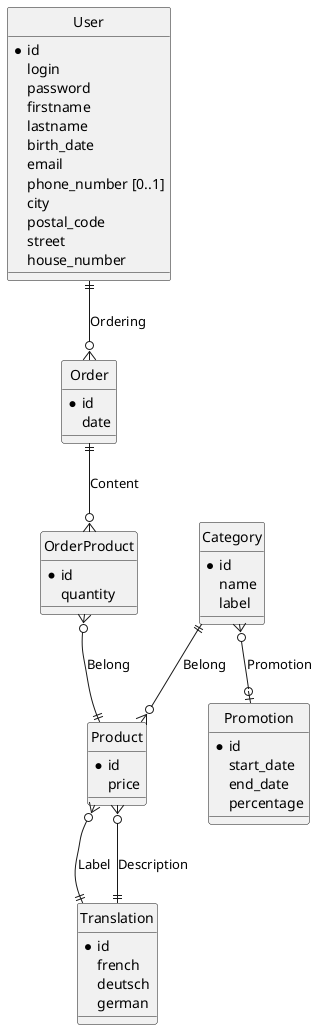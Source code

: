 @startuml
hide circle

entity User {
    * id
    login
    password
    firstname
    lastname
    birth_date
    email
    phone_number [0..1]
    city
    postal_code
    street
    house_number
}

entity Category {
    * id
    name
    label
}

entity Product  {
    * id
    price
}

entity Order {
    *id
    date
}

entity OrderProduct {
    *id
    quantity
}

entity Translation {
    * id
    french
    deutsch
    german
}

entity Promotion {
    *id
    start_date
    end_date
    percentage
}

Order ||--o{ OrderProduct : Content
User ||--o{ Order : Ordering
Category ||--o{ Product : Belong
OrderProduct }o--|| Product : Belong

Category }o--o| Promotion : Promotion

Product }o--|| Translation : Label
Product }o--|| Translation : Description

@enduml